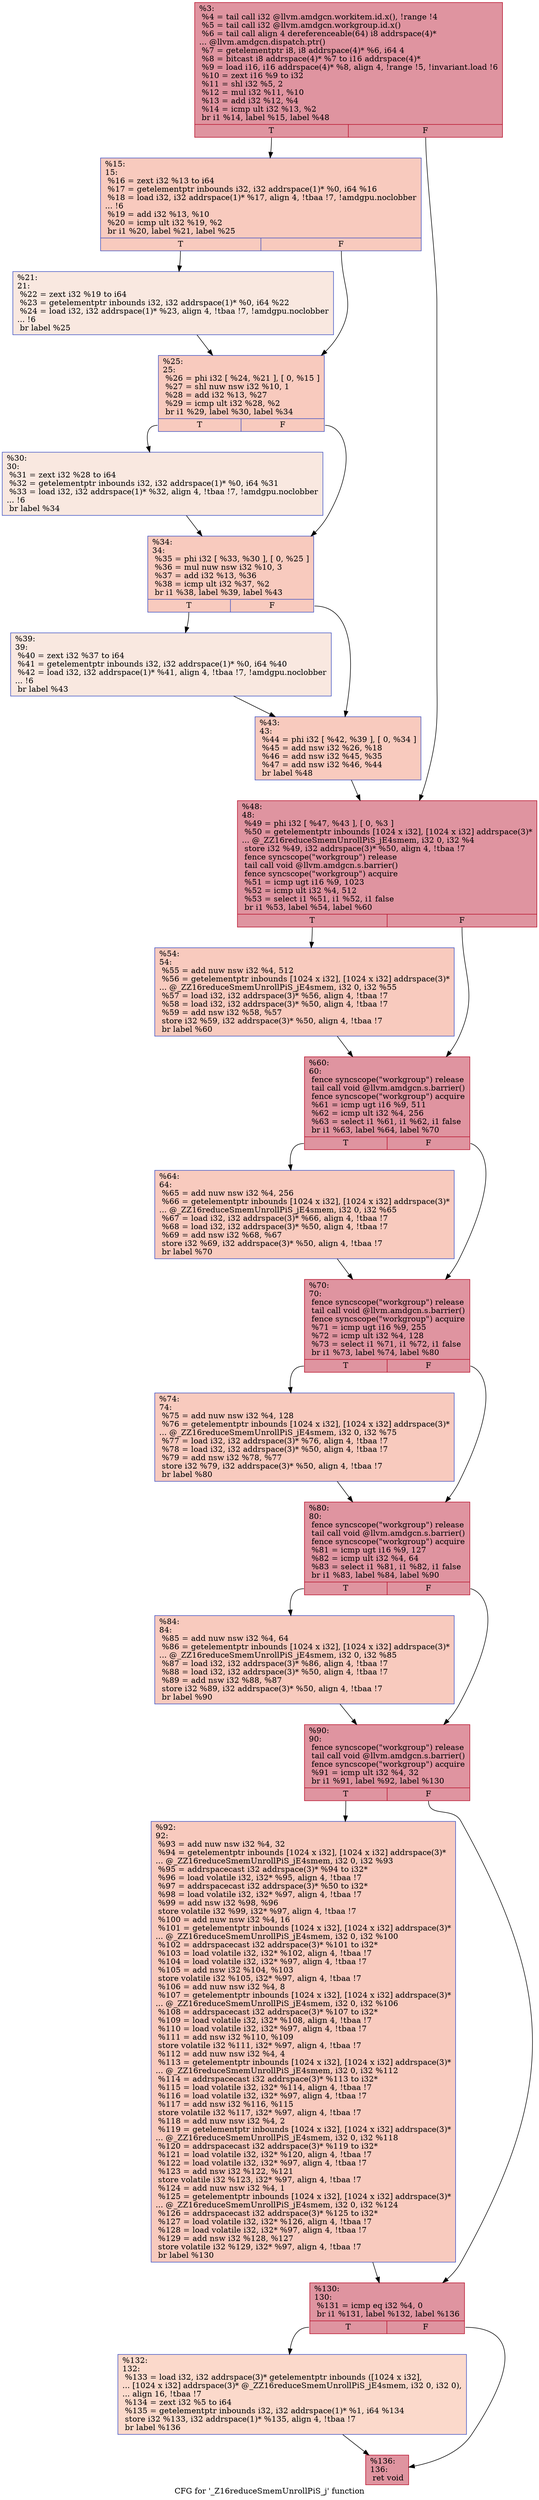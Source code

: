 digraph "CFG for '_Z16reduceSmemUnrollPiS_j' function" {
	label="CFG for '_Z16reduceSmemUnrollPiS_j' function";

	Node0x5911b60 [shape=record,color="#b70d28ff", style=filled, fillcolor="#b70d2870",label="{%3:\l  %4 = tail call i32 @llvm.amdgcn.workitem.id.x(), !range !4\l  %5 = tail call i32 @llvm.amdgcn.workgroup.id.x()\l  %6 = tail call align 4 dereferenceable(64) i8 addrspace(4)*\l... @llvm.amdgcn.dispatch.ptr()\l  %7 = getelementptr i8, i8 addrspace(4)* %6, i64 4\l  %8 = bitcast i8 addrspace(4)* %7 to i16 addrspace(4)*\l  %9 = load i16, i16 addrspace(4)* %8, align 4, !range !5, !invariant.load !6\l  %10 = zext i16 %9 to i32\l  %11 = shl i32 %5, 2\l  %12 = mul i32 %11, %10\l  %13 = add i32 %12, %4\l  %14 = icmp ult i32 %13, %2\l  br i1 %14, label %15, label %48\l|{<s0>T|<s1>F}}"];
	Node0x5911b60:s0 -> Node0x59128f0;
	Node0x5911b60:s1 -> Node0x5913b80;
	Node0x59128f0 [shape=record,color="#3d50c3ff", style=filled, fillcolor="#ef886b70",label="{%15:\l15:                                               \l  %16 = zext i32 %13 to i64\l  %17 = getelementptr inbounds i32, i32 addrspace(1)* %0, i64 %16\l  %18 = load i32, i32 addrspace(1)* %17, align 4, !tbaa !7, !amdgpu.noclobber\l... !6\l  %19 = add i32 %13, %10\l  %20 = icmp ult i32 %19, %2\l  br i1 %20, label %21, label %25\l|{<s0>T|<s1>F}}"];
	Node0x59128f0:s0 -> Node0x59147c0;
	Node0x59128f0:s1 -> Node0x5914850;
	Node0x59147c0 [shape=record,color="#3d50c3ff", style=filled, fillcolor="#f1ccb870",label="{%21:\l21:                                               \l  %22 = zext i32 %19 to i64\l  %23 = getelementptr inbounds i32, i32 addrspace(1)* %0, i64 %22\l  %24 = load i32, i32 addrspace(1)* %23, align 4, !tbaa !7, !amdgpu.noclobber\l... !6\l  br label %25\l}"];
	Node0x59147c0 -> Node0x5914850;
	Node0x5914850 [shape=record,color="#3d50c3ff", style=filled, fillcolor="#ef886b70",label="{%25:\l25:                                               \l  %26 = phi i32 [ %24, %21 ], [ 0, %15 ]\l  %27 = shl nuw nsw i32 %10, 1\l  %28 = add i32 %13, %27\l  %29 = icmp ult i32 %28, %2\l  br i1 %29, label %30, label %34\l|{<s0>T|<s1>F}}"];
	Node0x5914850:s0 -> Node0x5915420;
	Node0x5914850:s1 -> Node0x5915470;
	Node0x5915420 [shape=record,color="#3d50c3ff", style=filled, fillcolor="#f1ccb870",label="{%30:\l30:                                               \l  %31 = zext i32 %28 to i64\l  %32 = getelementptr inbounds i32, i32 addrspace(1)* %0, i64 %31\l  %33 = load i32, i32 addrspace(1)* %32, align 4, !tbaa !7, !amdgpu.noclobber\l... !6\l  br label %34\l}"];
	Node0x5915420 -> Node0x5915470;
	Node0x5915470 [shape=record,color="#3d50c3ff", style=filled, fillcolor="#ef886b70",label="{%34:\l34:                                               \l  %35 = phi i32 [ %33, %30 ], [ 0, %25 ]\l  %36 = mul nuw nsw i32 %10, 3\l  %37 = add i32 %13, %36\l  %38 = icmp ult i32 %37, %2\l  br i1 %38, label %39, label %43\l|{<s0>T|<s1>F}}"];
	Node0x5915470:s0 -> Node0x5915b30;
	Node0x5915470:s1 -> Node0x5915b80;
	Node0x5915b30 [shape=record,color="#3d50c3ff", style=filled, fillcolor="#f1ccb870",label="{%39:\l39:                                               \l  %40 = zext i32 %37 to i64\l  %41 = getelementptr inbounds i32, i32 addrspace(1)* %0, i64 %40\l  %42 = load i32, i32 addrspace(1)* %41, align 4, !tbaa !7, !amdgpu.noclobber\l... !6\l  br label %43\l}"];
	Node0x5915b30 -> Node0x5915b80;
	Node0x5915b80 [shape=record,color="#3d50c3ff", style=filled, fillcolor="#ef886b70",label="{%43:\l43:                                               \l  %44 = phi i32 [ %42, %39 ], [ 0, %34 ]\l  %45 = add nsw i32 %26, %18\l  %46 = add nsw i32 %45, %35\l  %47 = add nsw i32 %46, %44\l  br label %48\l}"];
	Node0x5915b80 -> Node0x5913b80;
	Node0x5913b80 [shape=record,color="#b70d28ff", style=filled, fillcolor="#b70d2870",label="{%48:\l48:                                               \l  %49 = phi i32 [ %47, %43 ], [ 0, %3 ]\l  %50 = getelementptr inbounds [1024 x i32], [1024 x i32] addrspace(3)*\l... @_ZZ16reduceSmemUnrollPiS_jE4smem, i32 0, i32 %4\l  store i32 %49, i32 addrspace(3)* %50, align 4, !tbaa !7\l  fence syncscope(\"workgroup\") release\l  tail call void @llvm.amdgcn.s.barrier()\l  fence syncscope(\"workgroup\") acquire\l  %51 = icmp ugt i16 %9, 1023\l  %52 = icmp ult i32 %4, 512\l  %53 = select i1 %51, i1 %52, i1 false\l  br i1 %53, label %54, label %60\l|{<s0>T|<s1>F}}"];
	Node0x5913b80:s0 -> Node0x59168d0;
	Node0x5913b80:s1 -> Node0x5916920;
	Node0x59168d0 [shape=record,color="#3d50c3ff", style=filled, fillcolor="#ef886b70",label="{%54:\l54:                                               \l  %55 = add nuw nsw i32 %4, 512\l  %56 = getelementptr inbounds [1024 x i32], [1024 x i32] addrspace(3)*\l... @_ZZ16reduceSmemUnrollPiS_jE4smem, i32 0, i32 %55\l  %57 = load i32, i32 addrspace(3)* %56, align 4, !tbaa !7\l  %58 = load i32, i32 addrspace(3)* %50, align 4, !tbaa !7\l  %59 = add nsw i32 %58, %57\l  store i32 %59, i32 addrspace(3)* %50, align 4, !tbaa !7\l  br label %60\l}"];
	Node0x59168d0 -> Node0x5916920;
	Node0x5916920 [shape=record,color="#b70d28ff", style=filled, fillcolor="#b70d2870",label="{%60:\l60:                                               \l  fence syncscope(\"workgroup\") release\l  tail call void @llvm.amdgcn.s.barrier()\l  fence syncscope(\"workgroup\") acquire\l  %61 = icmp ugt i16 %9, 511\l  %62 = icmp ult i32 %4, 256\l  %63 = select i1 %61, i1 %62, i1 false\l  br i1 %63, label %64, label %70\l|{<s0>T|<s1>F}}"];
	Node0x5916920:s0 -> Node0x59171a0;
	Node0x5916920:s1 -> Node0x59171f0;
	Node0x59171a0 [shape=record,color="#3d50c3ff", style=filled, fillcolor="#ef886b70",label="{%64:\l64:                                               \l  %65 = add nuw nsw i32 %4, 256\l  %66 = getelementptr inbounds [1024 x i32], [1024 x i32] addrspace(3)*\l... @_ZZ16reduceSmemUnrollPiS_jE4smem, i32 0, i32 %65\l  %67 = load i32, i32 addrspace(3)* %66, align 4, !tbaa !7\l  %68 = load i32, i32 addrspace(3)* %50, align 4, !tbaa !7\l  %69 = add nsw i32 %68, %67\l  store i32 %69, i32 addrspace(3)* %50, align 4, !tbaa !7\l  br label %70\l}"];
	Node0x59171a0 -> Node0x59171f0;
	Node0x59171f0 [shape=record,color="#b70d28ff", style=filled, fillcolor="#b70d2870",label="{%70:\l70:                                               \l  fence syncscope(\"workgroup\") release\l  tail call void @llvm.amdgcn.s.barrier()\l  fence syncscope(\"workgroup\") acquire\l  %71 = icmp ugt i16 %9, 255\l  %72 = icmp ult i32 %4, 128\l  %73 = select i1 %71, i1 %72, i1 false\l  br i1 %73, label %74, label %80\l|{<s0>T|<s1>F}}"];
	Node0x59171f0:s0 -> Node0x5917c50;
	Node0x59171f0:s1 -> Node0x5917ca0;
	Node0x5917c50 [shape=record,color="#3d50c3ff", style=filled, fillcolor="#ef886b70",label="{%74:\l74:                                               \l  %75 = add nuw nsw i32 %4, 128\l  %76 = getelementptr inbounds [1024 x i32], [1024 x i32] addrspace(3)*\l... @_ZZ16reduceSmemUnrollPiS_jE4smem, i32 0, i32 %75\l  %77 = load i32, i32 addrspace(3)* %76, align 4, !tbaa !7\l  %78 = load i32, i32 addrspace(3)* %50, align 4, !tbaa !7\l  %79 = add nsw i32 %78, %77\l  store i32 %79, i32 addrspace(3)* %50, align 4, !tbaa !7\l  br label %80\l}"];
	Node0x5917c50 -> Node0x5917ca0;
	Node0x5917ca0 [shape=record,color="#b70d28ff", style=filled, fillcolor="#b70d2870",label="{%80:\l80:                                               \l  fence syncscope(\"workgroup\") release\l  tail call void @llvm.amdgcn.s.barrier()\l  fence syncscope(\"workgroup\") acquire\l  %81 = icmp ugt i16 %9, 127\l  %82 = icmp ult i32 %4, 64\l  %83 = select i1 %81, i1 %82, i1 false\l  br i1 %83, label %84, label %90\l|{<s0>T|<s1>F}}"];
	Node0x5917ca0:s0 -> Node0x5918500;
	Node0x5917ca0:s1 -> Node0x5918550;
	Node0x5918500 [shape=record,color="#3d50c3ff", style=filled, fillcolor="#ef886b70",label="{%84:\l84:                                               \l  %85 = add nuw nsw i32 %4, 64\l  %86 = getelementptr inbounds [1024 x i32], [1024 x i32] addrspace(3)*\l... @_ZZ16reduceSmemUnrollPiS_jE4smem, i32 0, i32 %85\l  %87 = load i32, i32 addrspace(3)* %86, align 4, !tbaa !7\l  %88 = load i32, i32 addrspace(3)* %50, align 4, !tbaa !7\l  %89 = add nsw i32 %88, %87\l  store i32 %89, i32 addrspace(3)* %50, align 4, !tbaa !7\l  br label %90\l}"];
	Node0x5918500 -> Node0x5918550;
	Node0x5918550 [shape=record,color="#b70d28ff", style=filled, fillcolor="#b70d2870",label="{%90:\l90:                                               \l  fence syncscope(\"workgroup\") release\l  tail call void @llvm.amdgcn.s.barrier()\l  fence syncscope(\"workgroup\") acquire\l  %91 = icmp ult i32 %4, 32\l  br i1 %91, label %92, label %130\l|{<s0>T|<s1>F}}"];
	Node0x5918550:s0 -> Node0x5918c40;
	Node0x5918550:s1 -> Node0x5918c90;
	Node0x5918c40 [shape=record,color="#3d50c3ff", style=filled, fillcolor="#ef886b70",label="{%92:\l92:                                               \l  %93 = add nuw nsw i32 %4, 32\l  %94 = getelementptr inbounds [1024 x i32], [1024 x i32] addrspace(3)*\l... @_ZZ16reduceSmemUnrollPiS_jE4smem, i32 0, i32 %93\l  %95 = addrspacecast i32 addrspace(3)* %94 to i32*\l  %96 = load volatile i32, i32* %95, align 4, !tbaa !7\l  %97 = addrspacecast i32 addrspace(3)* %50 to i32*\l  %98 = load volatile i32, i32* %97, align 4, !tbaa !7\l  %99 = add nsw i32 %98, %96\l  store volatile i32 %99, i32* %97, align 4, !tbaa !7\l  %100 = add nuw nsw i32 %4, 16\l  %101 = getelementptr inbounds [1024 x i32], [1024 x i32] addrspace(3)*\l... @_ZZ16reduceSmemUnrollPiS_jE4smem, i32 0, i32 %100\l  %102 = addrspacecast i32 addrspace(3)* %101 to i32*\l  %103 = load volatile i32, i32* %102, align 4, !tbaa !7\l  %104 = load volatile i32, i32* %97, align 4, !tbaa !7\l  %105 = add nsw i32 %104, %103\l  store volatile i32 %105, i32* %97, align 4, !tbaa !7\l  %106 = add nuw nsw i32 %4, 8\l  %107 = getelementptr inbounds [1024 x i32], [1024 x i32] addrspace(3)*\l... @_ZZ16reduceSmemUnrollPiS_jE4smem, i32 0, i32 %106\l  %108 = addrspacecast i32 addrspace(3)* %107 to i32*\l  %109 = load volatile i32, i32* %108, align 4, !tbaa !7\l  %110 = load volatile i32, i32* %97, align 4, !tbaa !7\l  %111 = add nsw i32 %110, %109\l  store volatile i32 %111, i32* %97, align 4, !tbaa !7\l  %112 = add nuw nsw i32 %4, 4\l  %113 = getelementptr inbounds [1024 x i32], [1024 x i32] addrspace(3)*\l... @_ZZ16reduceSmemUnrollPiS_jE4smem, i32 0, i32 %112\l  %114 = addrspacecast i32 addrspace(3)* %113 to i32*\l  %115 = load volatile i32, i32* %114, align 4, !tbaa !7\l  %116 = load volatile i32, i32* %97, align 4, !tbaa !7\l  %117 = add nsw i32 %116, %115\l  store volatile i32 %117, i32* %97, align 4, !tbaa !7\l  %118 = add nuw nsw i32 %4, 2\l  %119 = getelementptr inbounds [1024 x i32], [1024 x i32] addrspace(3)*\l... @_ZZ16reduceSmemUnrollPiS_jE4smem, i32 0, i32 %118\l  %120 = addrspacecast i32 addrspace(3)* %119 to i32*\l  %121 = load volatile i32, i32* %120, align 4, !tbaa !7\l  %122 = load volatile i32, i32* %97, align 4, !tbaa !7\l  %123 = add nsw i32 %122, %121\l  store volatile i32 %123, i32* %97, align 4, !tbaa !7\l  %124 = add nuw nsw i32 %4, 1\l  %125 = getelementptr inbounds [1024 x i32], [1024 x i32] addrspace(3)*\l... @_ZZ16reduceSmemUnrollPiS_jE4smem, i32 0, i32 %124\l  %126 = addrspacecast i32 addrspace(3)* %125 to i32*\l  %127 = load volatile i32, i32* %126, align 4, !tbaa !7\l  %128 = load volatile i32, i32* %97, align 4, !tbaa !7\l  %129 = add nsw i32 %128, %127\l  store volatile i32 %129, i32* %97, align 4, !tbaa !7\l  br label %130\l}"];
	Node0x5918c40 -> Node0x5918c90;
	Node0x5918c90 [shape=record,color="#b70d28ff", style=filled, fillcolor="#b70d2870",label="{%130:\l130:                                              \l  %131 = icmp eq i32 %4, 0\l  br i1 %131, label %132, label %136\l|{<s0>T|<s1>F}}"];
	Node0x5918c90:s0 -> Node0x5918e20;
	Node0x5918c90:s1 -> Node0x5917510;
	Node0x5918e20 [shape=record,color="#3d50c3ff", style=filled, fillcolor="#f7a88970",label="{%132:\l132:                                              \l  %133 = load i32, i32 addrspace(3)* getelementptr inbounds ([1024 x i32],\l... [1024 x i32] addrspace(3)* @_ZZ16reduceSmemUnrollPiS_jE4smem, i32 0, i32 0),\l... align 16, !tbaa !7\l  %134 = zext i32 %5 to i64\l  %135 = getelementptr inbounds i32, i32 addrspace(1)* %1, i64 %134\l  store i32 %133, i32 addrspace(1)* %135, align 4, !tbaa !7\l  br label %136\l}"];
	Node0x5918e20 -> Node0x5917510;
	Node0x5917510 [shape=record,color="#b70d28ff", style=filled, fillcolor="#b70d2870",label="{%136:\l136:                                              \l  ret void\l}"];
}

